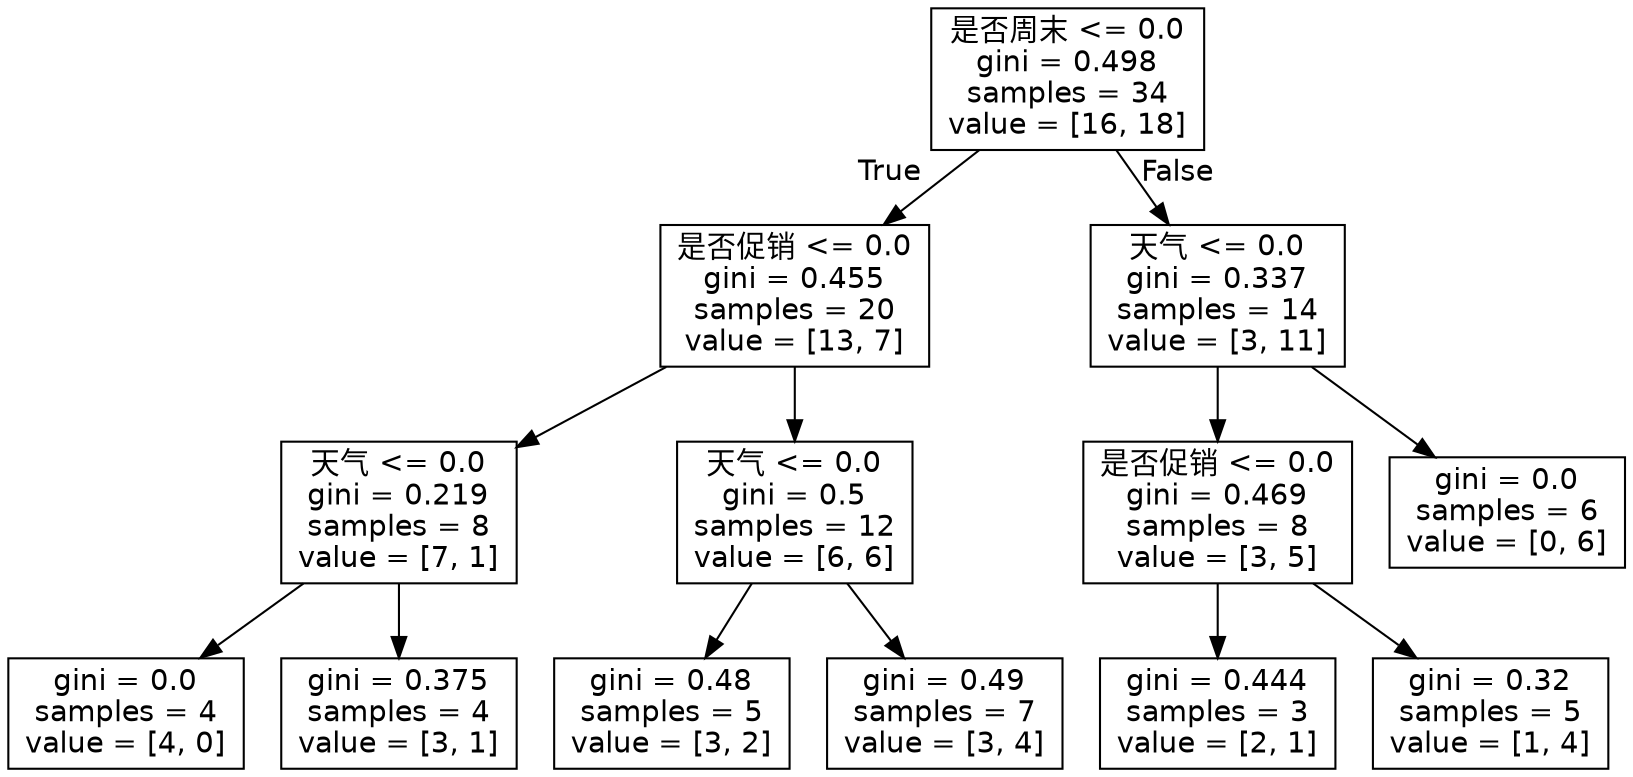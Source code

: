 digraph Tree {
edge[fontname="SimHei"] ;
node[fontname="SimHei"] ;
node [shape=box, fontname="helvetica"] ;
edge [fontname="helvetica"] ;
0 [label="是否周末 <= 0.0\ngini = 0.498\nsamples = 34\nvalue = [16, 18]"] ;
1 [label="是否促销 <= 0.0\ngini = 0.455\nsamples = 20\nvalue = [13, 7]"] ;
0 -> 1 [labeldistance=2.5, labelangle=45, headlabel="True"] ;
2 [label="天气 <= 0.0\ngini = 0.219\nsamples = 8\nvalue = [7, 1]"] ;
1 -> 2 ;
3 [label="gini = 0.0\nsamples = 4\nvalue = [4, 0]"] ;
2 -> 3 ;
4 [label="gini = 0.375\nsamples = 4\nvalue = [3, 1]"] ;
2 -> 4 ;
5 [label="天气 <= 0.0\ngini = 0.5\nsamples = 12\nvalue = [6, 6]"] ;
1 -> 5 ;
6 [label="gini = 0.48\nsamples = 5\nvalue = [3, 2]"] ;
5 -> 6 ;
7 [label="gini = 0.49\nsamples = 7\nvalue = [3, 4]"] ;
5 -> 7 ;
8 [label="天气 <= 0.0\ngini = 0.337\nsamples = 14\nvalue = [3, 11]"] ;
0 -> 8 [labeldistance=2.5, labelangle=-45, headlabel="False"] ;
9 [label="是否促销 <= 0.0\ngini = 0.469\nsamples = 8\nvalue = [3, 5]"] ;
8 -> 9 ;
10 [label="gini = 0.444\nsamples = 3\nvalue = [2, 1]"] ;
9 -> 10 ;
11 [label="gini = 0.32\nsamples = 5\nvalue = [1, 4]"] ;
9 -> 11 ;
12 [label="gini = 0.0\nsamples = 6\nvalue = [0, 6]"] ;
8 -> 12 ;
}